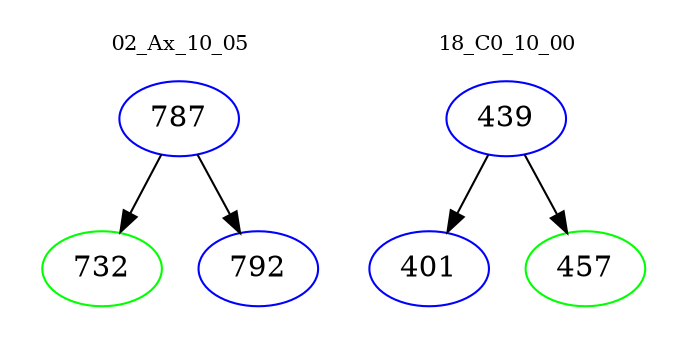 digraph{
subgraph cluster_0 {
color = white
label = "02_Ax_10_05";
fontsize=10;
T0_787 [label="787", color="blue"]
T0_787 -> T0_732 [color="black"]
T0_732 [label="732", color="green"]
T0_787 -> T0_792 [color="black"]
T0_792 [label="792", color="blue"]
}
subgraph cluster_1 {
color = white
label = "18_C0_10_00";
fontsize=10;
T1_439 [label="439", color="blue"]
T1_439 -> T1_401 [color="black"]
T1_401 [label="401", color="blue"]
T1_439 -> T1_457 [color="black"]
T1_457 [label="457", color="green"]
}
}
